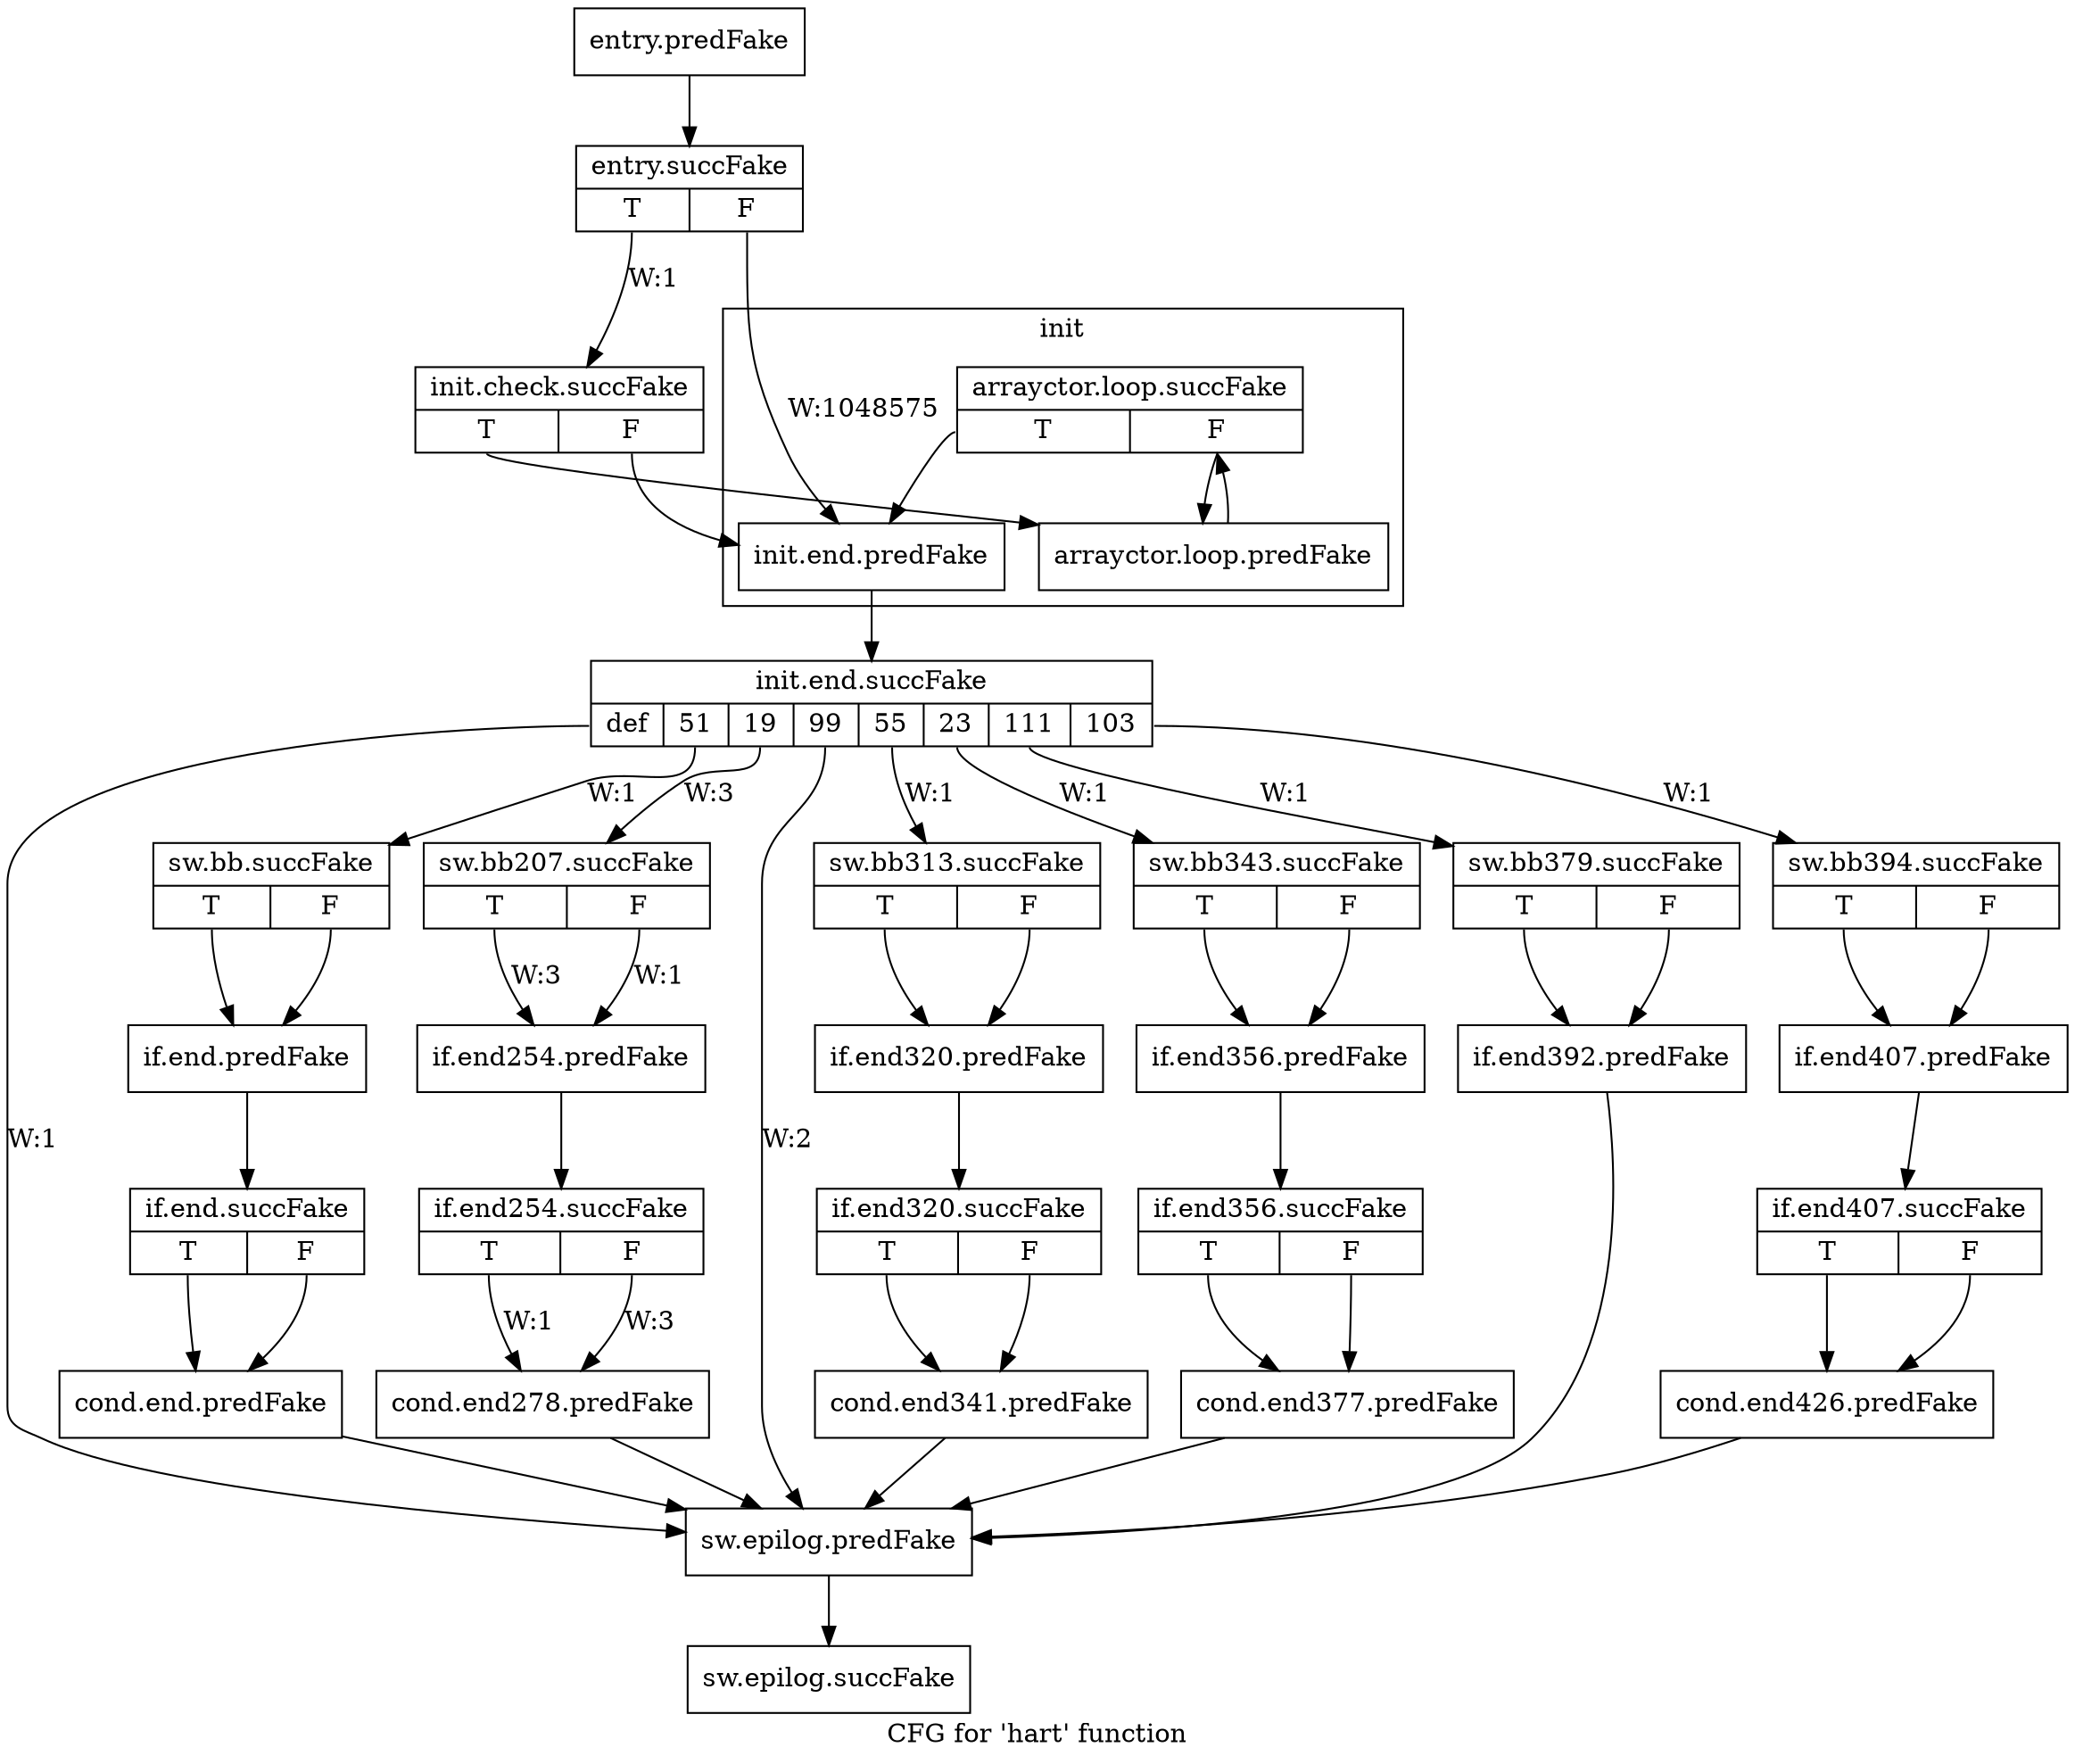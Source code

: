 digraph "CFG for 'hart' function" {
	label="CFG for 'hart' function";

	Node0x5957970 [shape=record,filename="",linenumber="",label="{entry.predFake}"];
	Node0x5957970 -> Node0x5ace080[ callList="" memoryops="" filename="../../../../hart.cpp" execusionnum="3"];
	Node0x5ace080 [shape=record,filename="../../../../hart.cpp",linenumber="14",label="{entry.succFake|{<s0>T|<s1>F}}"];
	Node0x5ace080:s0 -> Node0x5ace130[label="W:1" callList="" memoryops="" filename="../../../../hart.cpp" execusionnum="0"];
	Node0x5ace080:s1 -> Node0x5957dd0[label="W:1048575"];
	Node0x5ace130 [shape=record,filename="../../../../hart.cpp",linenumber="14",label="{init.check.succFake|{<s0>T|<s1>F}}"];
	Node0x5ace130:s0 -> Node0x5957d30[ callList="" memoryops="" filename="../../../../hart.cpp" execusionnum="0"];
	Node0x5ace130:s1 -> Node0x5957dd0;
	Node0x5957dd0 [shape=record,filename="../../../../hart.cpp",linenumber="15",label="{init.end.predFake}"];
	Node0x5957dd0 -> Node0x5ace4e0[ callList="" memoryops="" filename="../../../../hart.cpp" execusionnum="3"];
	Node0x5ace4e0 [shape=record,filename="../../../../hart.cpp",linenumber="50",label="{init.end.succFake|{<s0>def|<s1>51|<s2>19|<s3>99|<s4>55|<s5>23|<s6>111|<s7>103}}"];
	Node0x5ace4e0:s0 -> Node0x5958910[label="W:1" callList="" memoryops="" filename="../../../../hart.cpp" execusionnum="0"];
	Node0x5ace4e0:s1 -> Node0x5ace5f0[label="W:1" callList="2:52" memoryops="" filename="../../../../hart.cpp" execusionnum="0"];
	Node0x5ace4e0:s2 -> Node0x5ace940[label="W:3" callList="2:58" memoryops="" filename="../../../../hart.cpp" execusionnum="2"];
	Node0x5ace4e0:s3 -> Node0x5958910[label="W:2" callList="3:64" memoryops="" filename="../../../../hart.cpp" execusionnum="1"];
	Node0x5ace4e0:s4 -> Node0x5acecc0[label="W:1" callList="" memoryops="" filename="../../../../hart.cpp" execusionnum="0"];
	Node0x5ace4e0:s5 -> Node0x5acf2c0[label="W:1" callList="" memoryops="" filename="../../../../hart.cpp" execusionnum="0"];
	Node0x5ace4e0:s6 -> Node0x5acf640[label="W:1" callList="" memoryops="" filename="../../../../hart.cpp" execusionnum="0"];
	Node0x5ace4e0:s7 -> Node0x5acf800[label="W:1" callList="" memoryops="" filename="../../../../hart.cpp" execusionnum="0"];
	Node0x5ace5f0 [shape=record,filename="../../../../hart.cpp",linenumber="53",label="{sw.bb.succFake|{<s0>T|<s1>F}}"];
	Node0x5ace5f0:s0 -> Node0x5957ec0[ callList="" memoryops="" filename="../../../../hart.cpp" execusionnum="0"];
	Node0x5ace5f0:s1 -> Node0x5957ec0;
	Node0x5957ec0 [shape=record,filename="../../../../hart.cpp",linenumber="54",label="{if.end.predFake}"];
	Node0x5957ec0 -> Node0x5ace7b0[ callList="" memoryops="" filename="../../../../hart.cpp" execusionnum="0"];
	Node0x5ace7b0 [shape=record,filename="../../../../hart.cpp",linenumber="55",label="{if.end.succFake|{<s0>T|<s1>F}}"];
	Node0x5ace7b0:s0 -> Node0x5957fb0[ callList="" memoryops="" filename="../../../../hart.cpp" execusionnum="0"];
	Node0x5ace7b0:s1 -> Node0x5957fb0[ callList="" memoryops="" filename="../../../../hart.cpp" execusionnum="0"];
	Node0x5957fb0 [shape=record,filename="../../../../hart.cpp",linenumber="55,56",label="{cond.end.predFake}"];
	Node0x5957fb0 -> Node0x5958910[ callList="" memoryops="" filename="../../../../hart.cpp" execusionnum="0"];
	Node0x5ace940 [shape=record,filename="../../../../hart.cpp",linenumber="59",label="{sw.bb207.succFake|{<s0>T|<s1>F}}"];
	Node0x5ace940:s0 -> Node0x59580a0[label="W:3" callList="" memoryops="" filename="../../../../hart.cpp" execusionnum="2"];
	Node0x5ace940:s1 -> Node0x59580a0[label="W:1"];
	Node0x59580a0 [shape=record,filename="../../../../hart.cpp",linenumber="60",label="{if.end254.predFake}"];
	Node0x59580a0 -> Node0x5aceb00[ callList="" memoryops="" filename="../../../../hart.cpp" execusionnum="2"];
	Node0x5aceb00 [shape=record,filename="../../../../hart.cpp",linenumber="61",label="{if.end254.succFake|{<s0>T|<s1>F}}"];
	Node0x5aceb00:s0 -> Node0x5958190[label="W:1" callList="" memoryops="" filename="../../../../hart.cpp" execusionnum="0"];
	Node0x5aceb00:s1 -> Node0x5958190[label="W:3" callList="" memoryops="" filename="../../../../hart.cpp" execusionnum="2"];
	Node0x5958190 [shape=record,filename="../../../../hart.cpp",linenumber="61,62",label="{cond.end278.predFake}"];
	Node0x5958190 -> Node0x5958910[ callList="" memoryops="" filename="../../../../hart.cpp" execusionnum="2"];
	Node0x5acecc0 [shape=record,filename="../../../../hart.cpp",linenumber="68",label="{sw.bb313.succFake|{<s0>T|<s1>F}}"];
	Node0x5acecc0:s0 -> Node0x59582d0[ callList="" memoryops="" filename="../../../../hart.cpp" execusionnum="0"];
	Node0x5acecc0:s1 -> Node0x59582d0;
	Node0x59582d0 [shape=record,filename="../../../../hart.cpp",linenumber="69",label="{if.end320.predFake}"];
	Node0x59582d0 -> Node0x5acf100[ callList="" memoryops="" filename="../../../../hart.cpp" execusionnum="0"];
	Node0x5acf100 [shape=record,filename="../../../../hart.cpp",linenumber="69",label="{if.end320.succFake|{<s0>T|<s1>F}}"];
	Node0x5acf100:s0 -> Node0x59583c0[ callList="" memoryops="" filename="../../../../hart.cpp" execusionnum="0"];
	Node0x5acf100:s1 -> Node0x59583c0[ callList="" memoryops="" filename="../../../../hart.cpp" execusionnum="0"];
	Node0x59583c0 [shape=record,filename="../../../../hart.cpp",linenumber="69,70",label="{cond.end341.predFake}"];
	Node0x59583c0 -> Node0x5958910[ callList="" memoryops="" filename="../../../../hart.cpp" execusionnum="0"];
	Node0x5acf2c0 [shape=record,filename="../../../../hart.cpp",linenumber="72",label="{sw.bb343.succFake|{<s0>T|<s1>F}}"];
	Node0x5acf2c0:s0 -> Node0x59584b0[ callList="" memoryops="" filename="../../../../hart.cpp" execusionnum="0"];
	Node0x5acf2c0:s1 -> Node0x59584b0;
	Node0x59584b0 [shape=record,filename="../../../../hart.cpp",linenumber="73",label="{if.end356.predFake}"];
	Node0x59584b0 -> Node0x5acf480[ callList="" memoryops="" filename="../../../../hart.cpp" execusionnum="0"];
	Node0x5acf480 [shape=record,filename="../../../../hart.cpp",linenumber="73",label="{if.end356.succFake|{<s0>T|<s1>F}}"];
	Node0x5acf480:s0 -> Node0x59585a0[ callList="" memoryops="" filename="../../../../hart.cpp" execusionnum="0"];
	Node0x5acf480:s1 -> Node0x59585a0[ callList="" memoryops="" filename="../../../../hart.cpp" execusionnum="0"];
	Node0x59585a0 [shape=record,filename="../../../../hart.cpp",linenumber="73,74",label="{cond.end377.predFake}"];
	Node0x59585a0 -> Node0x5958910[ callList="" memoryops="" filename="../../../../hart.cpp" execusionnum="0"];
	Node0x5acf640 [shape=record,filename="../../../../hart.cpp",linenumber="76",label="{sw.bb379.succFake|{<s0>T|<s1>F}}"];
	Node0x5acf640:s0 -> Node0x5958690[ callList="" memoryops="" filename="../../../../hart.cpp" execusionnum="0"];
	Node0x5acf640:s1 -> Node0x5958690;
	Node0x5958690 [shape=record,filename="../../../../hart.cpp",linenumber="77",label="{if.end392.predFake}"];
	Node0x5958690 -> Node0x5958910[ callList="" memoryops="" filename="../../../../hart.cpp" execusionnum="0"];
	Node0x5acf800 [shape=record,filename="../../../../hart.cpp",linenumber="80",label="{sw.bb394.succFake|{<s0>T|<s1>F}}"];
	Node0x5acf800:s0 -> Node0x5958780[ callList="" memoryops="" filename="../../../../hart.cpp" execusionnum="0"];
	Node0x5acf800:s1 -> Node0x5958780;
	Node0x5958780 [shape=record,filename="../../../../hart.cpp",linenumber="81",label="{if.end407.predFake}"];
	Node0x5958780 -> Node0x5acf9c0[ callList="" memoryops="" filename="../../../../hart.cpp" execusionnum="0"];
	Node0x5acf9c0 [shape=record,filename="../../../../hart.cpp",linenumber="82",label="{if.end407.succFake|{<s0>T|<s1>F}}"];
	Node0x5acf9c0:s0 -> Node0x5958870[ callList="" memoryops="" filename="../../../../hart.cpp" execusionnum="0"];
	Node0x5acf9c0:s1 -> Node0x5958870[ callList="" memoryops="" filename="../../../../hart.cpp" execusionnum="0"];
	Node0x5958870 [shape=record,filename="../../../../hart.cpp",linenumber="82,83",label="{cond.end426.predFake}"];
	Node0x5958870 -> Node0x5958910[ callList="" memoryops="" filename="../../../../hart.cpp" execusionnum="0"];
	Node0x5958910 [shape=record,filename="../../../../hart.cpp",linenumber="137",label="{sw.epilog.predFake}"];
	Node0x5958910 -> Node0x5acfc60[ callList="" memoryops="" filename="../../../../hart.cpp" execusionnum="3"];
	Node0x5acfc60 [shape=record,filename="../../../../hart.cpp",linenumber="137",label="{sw.epilog.succFake}"];
subgraph cluster_0 {
	label="init";
	tripcount="0";
	invocationtime="-1";

	Node0x5957d30 [shape=record,filename="../../../../hart.cpp",linenumber="14",label="{arrayctor.loop.predFake}"];
	Node0x5957d30 -> Node0x5ace2f0[ callList="" memoryops="" filename="../../../../hart.cpp" execusionnum="0"];
	Node0x5ace2f0 [shape=record,filename="../../../../hart.cpp",linenumber="14",label="{arrayctor.loop.succFake|{<s0>T|<s1>F}}"];
	Node0x5ace2f0:s0 -> Node0x5957dd0[ callList="" memoryops="" filename="../../../../hart.cpp" execusionnum="0"];
	Node0x5ace2f0:s1 -> Node0x5957d30;
}
}

